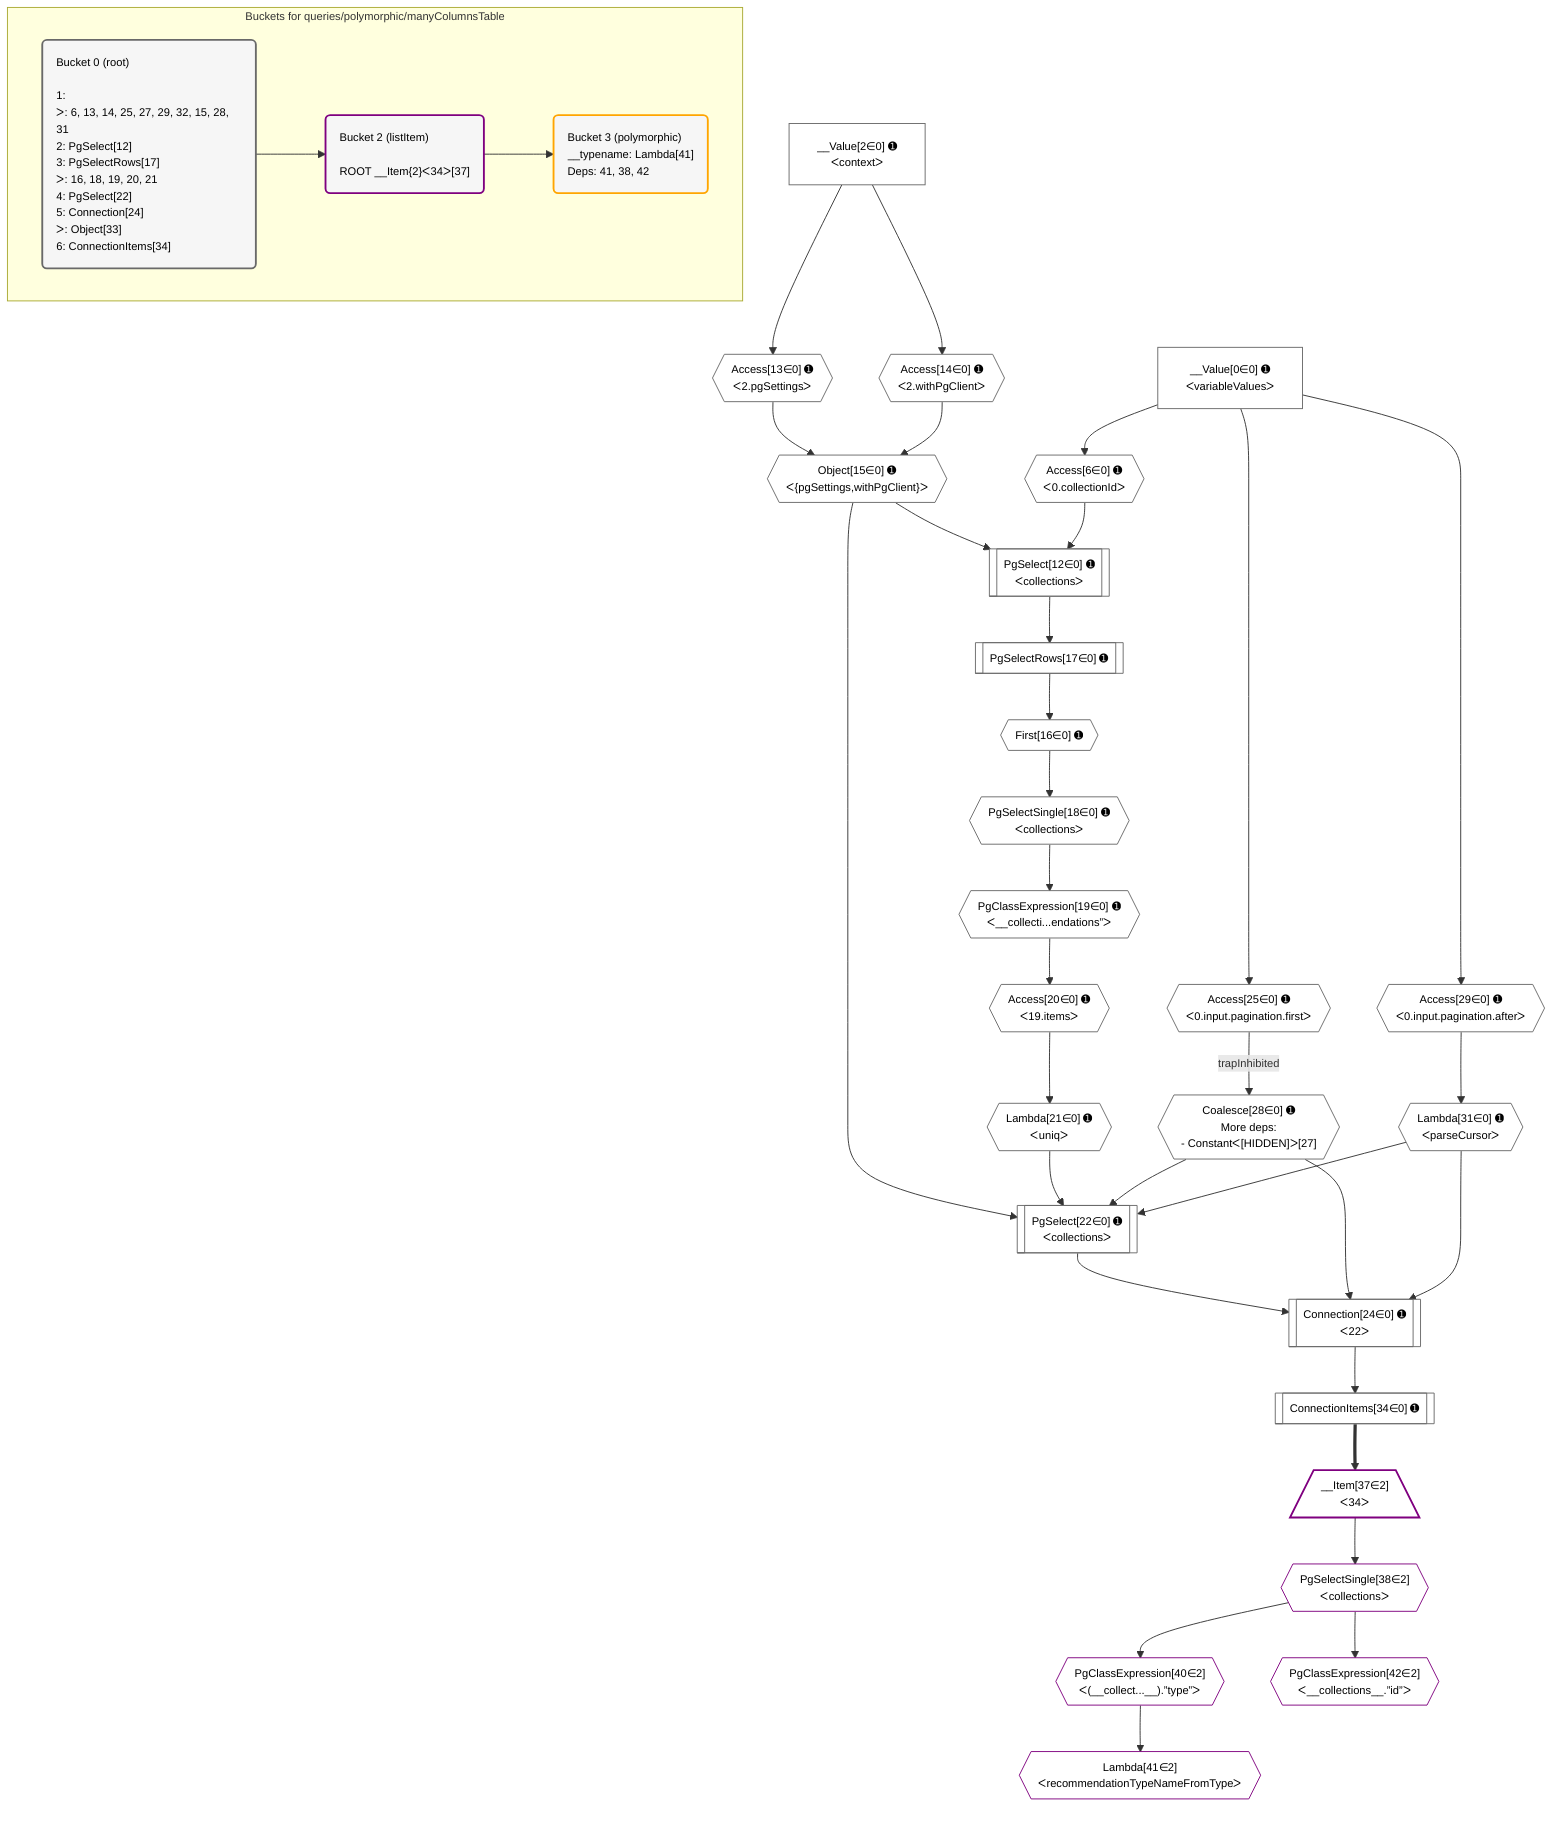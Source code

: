 %%{init: {'themeVariables': { 'fontSize': '12px'}}}%%
graph TD
    classDef path fill:#eee,stroke:#000,color:#000
    classDef plan fill:#fff,stroke-width:1px,color:#000
    classDef itemplan fill:#fff,stroke-width:2px,color:#000
    classDef unbatchedplan fill:#dff,stroke-width:1px,color:#000
    classDef sideeffectplan fill:#fcc,stroke-width:2px,color:#000
    classDef bucket fill:#f6f6f6,color:#000,stroke-width:2px,text-align:left

    subgraph "Buckets for queries/polymorphic/manyColumnsTable"
    Bucket0("Bucket 0 (root)<br /><br />1: <br />ᐳ: 6, 13, 14, 25, 27, 29, 32, 15, 28, 31<br />2: PgSelect[12]<br />3: PgSelectRows[17]<br />ᐳ: 16, 18, 19, 20, 21<br />4: PgSelect[22]<br />5: Connection[24]<br />ᐳ: Object[33]<br />6: ConnectionItems[34]"):::bucket
    Bucket2("Bucket 2 (listItem)<br /><br />ROOT __Item{2}ᐸ34ᐳ[37]"):::bucket
    Bucket3("Bucket 3 (polymorphic)<br />__typename: Lambda[41]<br />Deps: 41, 38, 42"):::bucket
    end
    Bucket0 --> Bucket2
    Bucket2 --> Bucket3

    %% plan dependencies
    PgSelect22[["PgSelect[22∈0] ➊<br />ᐸcollectionsᐳ"]]:::plan
    Object15{{"Object[15∈0] ➊<br />ᐸ{pgSettings,withPgClient}ᐳ"}}:::plan
    Lambda21{{"Lambda[21∈0] ➊<br />ᐸuniqᐳ"}}:::plan
    Coalesce28{{"Coalesce[28∈0] ➊<br />More deps:<br />- Constantᐸ[HIDDEN]ᐳ[27]"}}:::plan
    Lambda31{{"Lambda[31∈0] ➊<br />ᐸparseCursorᐳ"}}:::plan
    Object15 & Lambda21 & Coalesce28 & Lambda31 --> PgSelect22
    Connection24[["Connection[24∈0] ➊<br />ᐸ22ᐳ"]]:::plan
    PgSelect22 & Coalesce28 & Lambda31 --> Connection24
    PgSelect12[["PgSelect[12∈0] ➊<br />ᐸcollectionsᐳ"]]:::plan
    Access6{{"Access[6∈0] ➊<br />ᐸ0.collectionIdᐳ"}}:::plan
    Object15 & Access6 --> PgSelect12
    Access13{{"Access[13∈0] ➊<br />ᐸ2.pgSettingsᐳ"}}:::plan
    Access14{{"Access[14∈0] ➊<br />ᐸ2.withPgClientᐳ"}}:::plan
    Access13 & Access14 --> Object15
    Access25{{"Access[25∈0] ➊<br />ᐸ0.input.pagination.firstᐳ"}}:::plan
    Access25 -->|trapInhibited| Coalesce28
    __Value0["__Value[0∈0] ➊<br />ᐸvariableValuesᐳ"]:::plan
    __Value0 --> Access6
    __Value2["__Value[2∈0] ➊<br />ᐸcontextᐳ"]:::plan
    __Value2 --> Access13
    __Value2 --> Access14
    First16{{"First[16∈0] ➊"}}:::plan
    PgSelectRows17[["PgSelectRows[17∈0] ➊"]]:::plan
    PgSelectRows17 --> First16
    PgSelect12 --> PgSelectRows17
    PgSelectSingle18{{"PgSelectSingle[18∈0] ➊<br />ᐸcollectionsᐳ"}}:::plan
    First16 --> PgSelectSingle18
    PgClassExpression19{{"PgClassExpression[19∈0] ➊<br />ᐸ__collecti...endations”ᐳ"}}:::plan
    PgSelectSingle18 --> PgClassExpression19
    Access20{{"Access[20∈0] ➊<br />ᐸ19.itemsᐳ"}}:::plan
    PgClassExpression19 --> Access20
    Access20 --> Lambda21
    __Value0 --> Access25
    Access29{{"Access[29∈0] ➊<br />ᐸ0.input.pagination.afterᐳ"}}:::plan
    __Value0 --> Access29
    Access29 --> Lambda31
    ConnectionItems34[["ConnectionItems[34∈0] ➊"]]:::plan
    Connection24 --> ConnectionItems34
    __Item37[/"__Item[37∈2]<br />ᐸ34ᐳ"\]:::itemplan
    ConnectionItems34 ==> __Item37
    PgSelectSingle38{{"PgSelectSingle[38∈2]<br />ᐸcollectionsᐳ"}}:::plan
    __Item37 --> PgSelectSingle38
    PgClassExpression40{{"PgClassExpression[40∈2]<br />ᐸ(__collect...__).”type”ᐳ"}}:::plan
    PgSelectSingle38 --> PgClassExpression40
    Lambda41{{"Lambda[41∈2]<br />ᐸrecommendationTypeNameFromTypeᐳ"}}:::plan
    PgClassExpression40 --> Lambda41
    PgClassExpression42{{"PgClassExpression[42∈2]<br />ᐸ__collections__.”id”ᐳ"}}:::plan
    PgSelectSingle38 --> PgClassExpression42

    %% define steps
    classDef bucket0 stroke:#696969
    class Bucket0,__Value0,__Value2,Access6,PgSelect12,Access13,Access14,Object15,First16,PgSelectRows17,PgSelectSingle18,PgClassExpression19,Access20,Lambda21,PgSelect22,Connection24,Access25,Coalesce28,Access29,Lambda31,ConnectionItems34 bucket0
    classDef bucket2 stroke:#7f007f
    class Bucket2,__Item37,PgSelectSingle38,PgClassExpression40,Lambda41,PgClassExpression42 bucket2
    classDef bucket3 stroke:#ffa500
    class Bucket3 bucket3